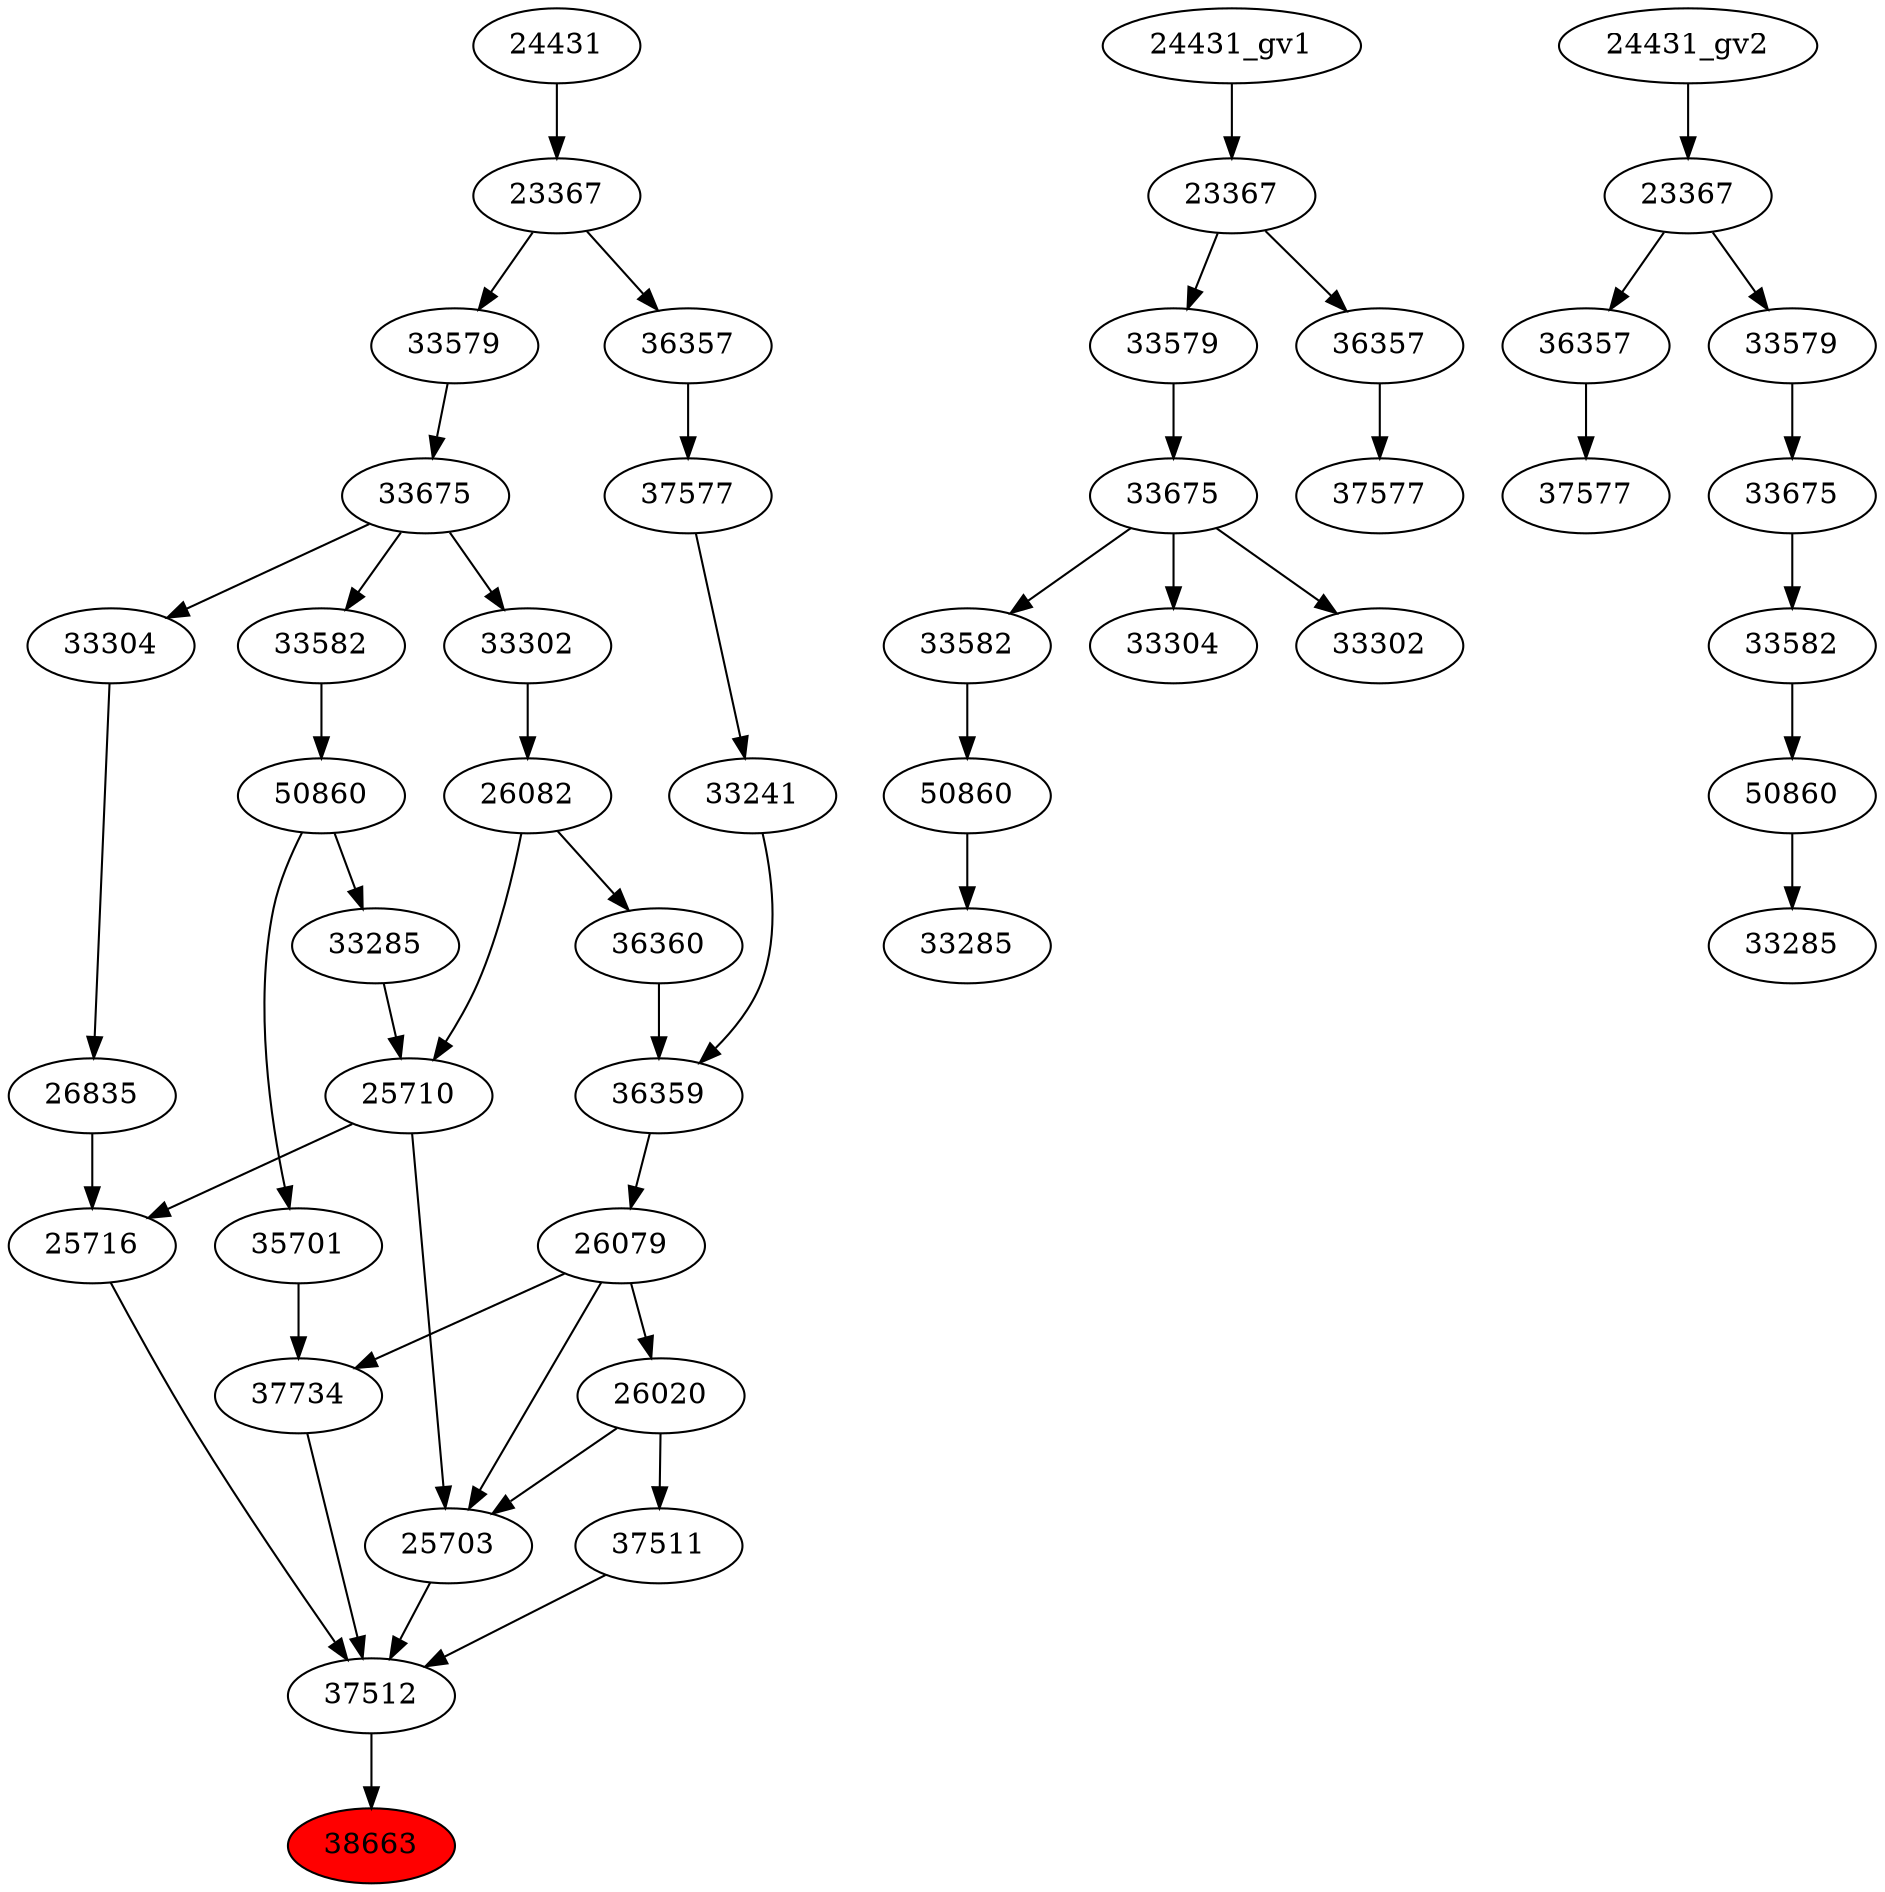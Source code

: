 strict digraph root {
	node [label="\N"];
	{
		node [fillcolor="",
			label="\N",
			style=""
		];
		38663		 [fillcolor=red,
			label=38663,
			style=filled];
		37512		 [label=37512];
		37512 -> 38663;
		25703		 [label=25703];
		25703 -> 37512;
		37511		 [label=37511];
		37511 -> 37512;
		37734		 [label=37734];
		37734 -> 37512;
		25716		 [label=25716];
		25716 -> 37512;
		26020		 [label=26020];
		26020 -> 25703;
		26020 -> 37511;
		26079		 [label=26079];
		26079 -> 25703;
		26079 -> 37734;
		26079 -> 26020;
		25710		 [label=25710];
		25710 -> 25703;
		25710 -> 25716;
		35701		 [label=35701];
		35701 -> 37734;
		26835		 [label=26835];
		26835 -> 25716;
		36359		 [label=36359];
		36359 -> 26079;
		26082		 [label=26082];
		26082 -> 25710;
		36360		 [label=36360];
		26082 -> 36360;
		33285		 [label=33285];
		33285 -> 25710;
		50860		 [label=50860];
		50860 -> 35701;
		50860 -> 33285;
		33304		 [label=33304];
		33304 -> 26835;
		33241		 [label=33241];
		33241 -> 36359;
		36360 -> 36359;
		33302		 [label=33302];
		33302 -> 26082;
		33582		 [label=33582];
		33582 -> 50860;
		33675		 [label=33675];
		33675 -> 33304;
		33675 -> 33302;
		33675 -> 33582;
		37577		 [label=37577];
		37577 -> 33241;
		33579		 [label=33579];
		33579 -> 33675;
		36357		 [label=36357];
		36357 -> 37577;
		23367		 [label=23367];
		23367 -> 33579;
		23367 -> 36357;
		24431		 [label=24431];
		24431 -> 23367;
	}
	{
		node [label="\N"];
		"33285_gv1"		 [label=33285];
		"50860_gv1"		 [label=50860];
		"50860_gv1" -> "33285_gv1";
		"33582_gv1"		 [label=33582];
		"33582_gv1" -> "50860_gv1";
		"33304_gv1"		 [label=33304];
		"33675_gv1"		 [label=33675];
		"33675_gv1" -> "33582_gv1";
		"33675_gv1" -> "33304_gv1";
		"33302_gv1"		 [label=33302];
		"33675_gv1" -> "33302_gv1";
		"33579_gv1"		 [label=33579];
		"33579_gv1" -> "33675_gv1";
		"37577_gv1"		 [label=37577];
		"36357_gv1"		 [label=36357];
		"36357_gv1" -> "37577_gv1";
		"23367_gv1"		 [label=23367];
		"23367_gv1" -> "33579_gv1";
		"23367_gv1" -> "36357_gv1";
		"24431_gv1" -> "23367_gv1";
	}
	{
		node [label="\N"];
		"33285_gv2"		 [label=33285];
		"50860_gv2"		 [label=50860];
		"50860_gv2" -> "33285_gv2";
		"33582_gv2"		 [label=33582];
		"33582_gv2" -> "50860_gv2";
		"37577_gv2"		 [label=37577];
		"36357_gv2"		 [label=36357];
		"36357_gv2" -> "37577_gv2";
		"33675_gv2"		 [label=33675];
		"33675_gv2" -> "33582_gv2";
		"33579_gv2"		 [label=33579];
		"33579_gv2" -> "33675_gv2";
		"23367_gv2"		 [label=23367];
		"23367_gv2" -> "36357_gv2";
		"23367_gv2" -> "33579_gv2";
		"24431_gv2" -> "23367_gv2";
	}
}
